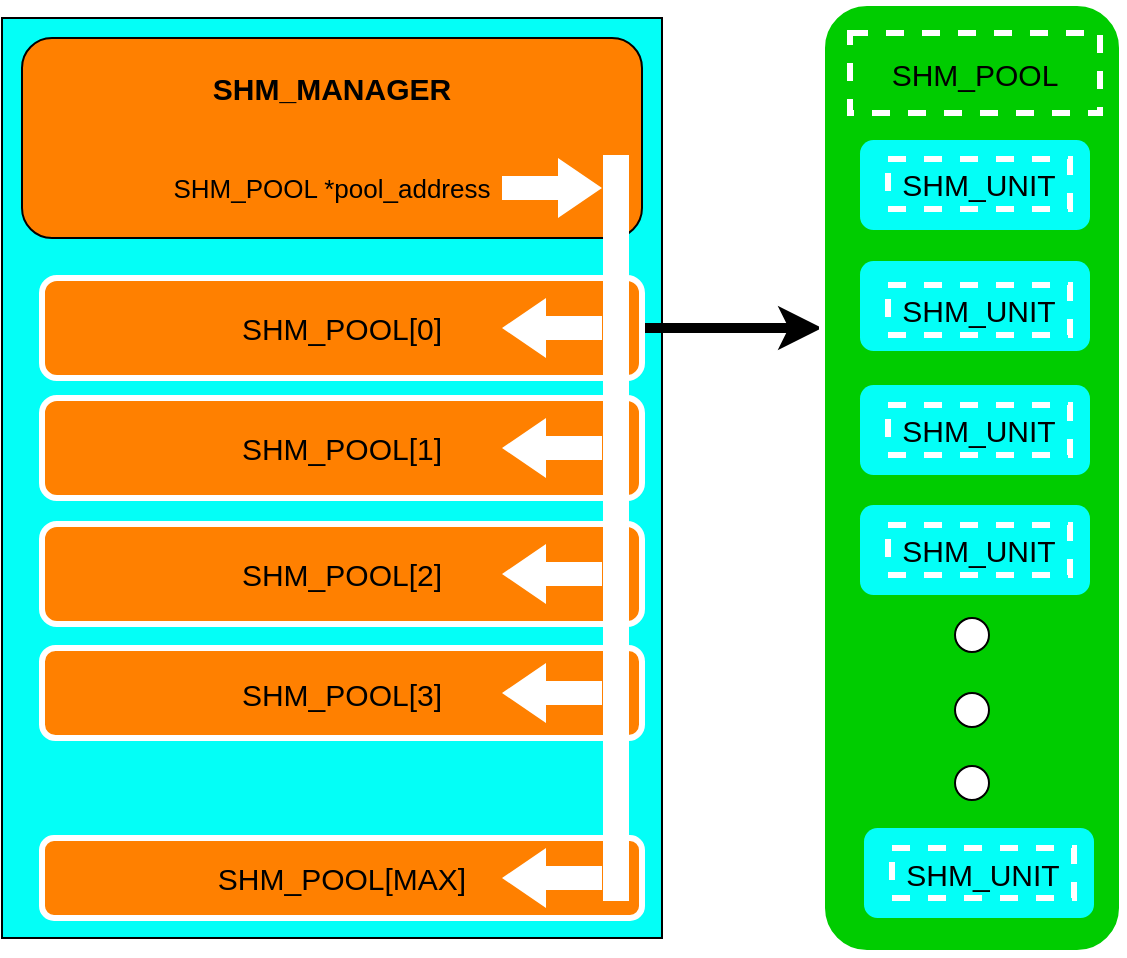<mxfile version="13.6.0" type="github">
  <diagram id="jJHw5jyAht79z7s5MV_T" name="Page-1">
    <mxGraphModel dx="1422" dy="769" grid="1" gridSize="10" guides="1" tooltips="1" connect="1" arrows="1" fold="1" page="1" pageScale="1" pageWidth="827" pageHeight="1169" math="0" shadow="0">
      <root>
        <mxCell id="0" />
        <mxCell id="1" parent="0" />
        <mxCell id="K8nx_5MiqsYPIXwrr-ue-5" value="" style="rounded=0;whiteSpace=wrap;html=1;shadow=0;glass=0;fillColor=#03FFF7;gradientColor=none;" parent="1" vertex="1">
          <mxGeometry x="90" y="130" width="330" height="460" as="geometry" />
        </mxCell>
        <mxCell id="K8nx_5MiqsYPIXwrr-ue-4" value="" style="rounded=1;whiteSpace=wrap;html=1;fillColor=#FF8000;" parent="1" vertex="1">
          <mxGeometry x="100" y="140" width="310" height="100" as="geometry" />
        </mxCell>
        <mxCell id="K8nx_5MiqsYPIXwrr-ue-6" value="SHM_MANAGER" style="rounded=0;whiteSpace=wrap;html=1;shadow=0;glass=0;fillColor=#FF8000;gradientColor=none;fontSize=15;strokeColor=none;fontStyle=1" parent="1" vertex="1">
          <mxGeometry x="155" y="150" width="200" height="30" as="geometry" />
        </mxCell>
        <mxCell id="K8nx_5MiqsYPIXwrr-ue-7" value="SHM_POOL *pool_address" style="rounded=0;whiteSpace=wrap;html=1;shadow=0;glass=0;fillColor=#FF8000;gradientColor=none;fontSize=13;strokeColor=none;" parent="1" vertex="1">
          <mxGeometry x="165" y="200" width="180" height="30" as="geometry" />
        </mxCell>
        <mxCell id="K8nx_5MiqsYPIXwrr-ue-38" style="edgeStyle=orthogonalEdgeStyle;rounded=0;orthogonalLoop=1;jettySize=auto;html=1;exitX=1;exitY=0.5;exitDx=0;exitDy=0;fontSize=15;strokeWidth=5;" parent="1" edge="1">
          <mxGeometry relative="1" as="geometry">
            <mxPoint x="410" y="287" as="sourcePoint" />
            <mxPoint x="500" y="285" as="targetPoint" />
            <Array as="points">
              <mxPoint x="410" y="285" />
            </Array>
          </mxGeometry>
        </mxCell>
        <mxCell id="K8nx_5MiqsYPIXwrr-ue-8" value="SHM_POOL[0]" style="rounded=1;whiteSpace=wrap;html=1;shadow=0;glass=0;fillColor=#FF8000;gradientColor=none;fontSize=15;strokeColor=#FFFFFF;strokeWidth=3;" parent="1" vertex="1">
          <mxGeometry x="110" y="260" width="300" height="50" as="geometry" />
        </mxCell>
        <mxCell id="K8nx_5MiqsYPIXwrr-ue-9" value="SHM_POOL[1]" style="rounded=1;whiteSpace=wrap;html=1;shadow=0;glass=0;fillColor=#FF8000;gradientColor=none;fontSize=15;strokeColor=#FFFFFF;strokeWidth=3;" parent="1" vertex="1">
          <mxGeometry x="110" y="320" width="300" height="50" as="geometry" />
        </mxCell>
        <mxCell id="K8nx_5MiqsYPIXwrr-ue-10" value="SHM_POOL[2]" style="rounded=1;whiteSpace=wrap;html=1;shadow=0;glass=0;fillColor=#FF8000;gradientColor=none;fontSize=15;strokeColor=#FFFFFF;strokeWidth=3;" parent="1" vertex="1">
          <mxGeometry x="110" y="383" width="300" height="50" as="geometry" />
        </mxCell>
        <mxCell id="K8nx_5MiqsYPIXwrr-ue-11" value="SHM_POOL[3]" style="rounded=1;whiteSpace=wrap;html=1;shadow=0;glass=0;fillColor=#FF8000;gradientColor=none;fontSize=15;strokeColor=#FFFFFF;strokeWidth=3;" parent="1" vertex="1">
          <mxGeometry x="110" y="445" width="300" height="45" as="geometry" />
        </mxCell>
        <mxCell id="K8nx_5MiqsYPIXwrr-ue-13" value="SHM_POOL[MAX]" style="rounded=1;whiteSpace=wrap;html=1;shadow=0;glass=0;fillColor=#FF8000;gradientColor=none;fontSize=15;strokeColor=#FFFFFF;strokeWidth=3;" parent="1" vertex="1">
          <mxGeometry x="110" y="540" width="300" height="40" as="geometry" />
        </mxCell>
        <mxCell id="K8nx_5MiqsYPIXwrr-ue-14" value="" style="html=1;shadow=0;dashed=0;align=center;verticalAlign=middle;shape=mxgraph.arrows2.arrow;dy=0.6;dx=22;notch=0;rounded=1;glass=0;strokeWidth=3;gradientColor=none;fontSize=15;strokeColor=none;fillColor=#FFFFFF;" parent="1" vertex="1">
          <mxGeometry x="340" y="200" width="50" height="30" as="geometry" />
        </mxCell>
        <mxCell id="K8nx_5MiqsYPIXwrr-ue-18" value="" style="rounded=0;whiteSpace=wrap;html=1;shadow=0;glass=0;strokeColor=#FFFFFF;strokeWidth=3;fillColor=#FFFFFF;gradientColor=none;fontSize=15;" parent="1" vertex="1">
          <mxGeometry x="392" y="200" width="10" height="370" as="geometry" />
        </mxCell>
        <mxCell id="K8nx_5MiqsYPIXwrr-ue-19" value="" style="html=1;shadow=0;dashed=0;align=center;verticalAlign=middle;shape=mxgraph.arrows2.arrow;dy=0.6;dx=22;notch=0;rounded=1;glass=0;strokeWidth=3;gradientColor=none;fontSize=15;strokeColor=none;fillColor=#FFFFFF;rotation=-180;" parent="1" vertex="1">
          <mxGeometry x="340" y="270" width="50" height="30" as="geometry" />
        </mxCell>
        <mxCell id="K8nx_5MiqsYPIXwrr-ue-21" value="" style="html=1;shadow=0;dashed=0;align=center;verticalAlign=middle;shape=mxgraph.arrows2.arrow;dy=0.6;dx=22;notch=0;rounded=1;glass=0;strokeWidth=3;gradientColor=none;fontSize=15;strokeColor=none;fillColor=#FFFFFF;rotation=-180;" parent="1" vertex="1">
          <mxGeometry x="340" y="330" width="50" height="30" as="geometry" />
        </mxCell>
        <mxCell id="K8nx_5MiqsYPIXwrr-ue-22" value="" style="html=1;shadow=0;dashed=0;align=center;verticalAlign=middle;shape=mxgraph.arrows2.arrow;dy=0.6;dx=22;notch=0;rounded=1;glass=0;strokeWidth=3;gradientColor=none;fontSize=15;strokeColor=none;fillColor=#FFFFFF;rotation=-180;" parent="1" vertex="1">
          <mxGeometry x="340" y="393" width="50" height="30" as="geometry" />
        </mxCell>
        <mxCell id="K8nx_5MiqsYPIXwrr-ue-23" value="" style="html=1;shadow=0;dashed=0;align=center;verticalAlign=middle;shape=mxgraph.arrows2.arrow;dy=0.6;dx=22;notch=0;rounded=1;glass=0;strokeWidth=3;gradientColor=none;fontSize=15;strokeColor=none;fillColor=#FFFFFF;rotation=-180;" parent="1" vertex="1">
          <mxGeometry x="340" y="452.5" width="50" height="30" as="geometry" />
        </mxCell>
        <mxCell id="K8nx_5MiqsYPIXwrr-ue-24" value="" style="html=1;shadow=0;dashed=0;align=center;verticalAlign=middle;shape=mxgraph.arrows2.arrow;dy=0.6;dx=22;notch=0;rounded=1;glass=0;strokeWidth=3;gradientColor=none;fontSize=15;strokeColor=none;fillColor=#FFFFFF;rotation=-180;" parent="1" vertex="1">
          <mxGeometry x="340" y="545" width="50" height="30" as="geometry" />
        </mxCell>
        <mxCell id="K8nx_5MiqsYPIXwrr-ue-26" value="" style="rounded=1;whiteSpace=wrap;html=1;shadow=0;glass=0;strokeColor=#FFFFFF;strokeWidth=3;fillColor=#00CC00;gradientColor=none;fontSize=15;" parent="1" vertex="1">
          <mxGeometry x="500" y="122.5" width="150" height="475" as="geometry" />
        </mxCell>
        <mxCell id="K8nx_5MiqsYPIXwrr-ue-27" value="SHM_POOL" style="rounded=0;whiteSpace=wrap;html=1;shadow=0;glass=0;strokeColor=#FFFFFF;strokeWidth=3;gradientColor=none;fontSize=15;fillColor=#00CC00;dashed=1;" parent="1" vertex="1">
          <mxGeometry x="514" y="137.5" width="125" height="40" as="geometry" />
        </mxCell>
        <mxCell id="K8nx_5MiqsYPIXwrr-ue-28" value="" style="rounded=1;whiteSpace=wrap;html=1;shadow=0;glass=0;gradientColor=none;fontSize=15;strokeWidth=3;fillColor=#03FFF7;strokeColor=none;" parent="1" vertex="1">
          <mxGeometry x="519" y="191" width="115" height="45" as="geometry" />
        </mxCell>
        <mxCell id="K8nx_5MiqsYPIXwrr-ue-30" value="" style="rounded=1;whiteSpace=wrap;html=1;shadow=0;glass=0;gradientColor=none;fontSize=15;strokeWidth=3;fillColor=#03FFF7;strokeColor=none;" parent="1" vertex="1">
          <mxGeometry x="519" y="251.5" width="115" height="45" as="geometry" />
        </mxCell>
        <mxCell id="K8nx_5MiqsYPIXwrr-ue-31" value="" style="rounded=1;whiteSpace=wrap;html=1;shadow=0;glass=0;gradientColor=none;fontSize=15;strokeWidth=3;fillColor=#03FFF7;strokeColor=none;" parent="1" vertex="1">
          <mxGeometry x="519" y="313.5" width="115" height="45" as="geometry" />
        </mxCell>
        <mxCell id="K8nx_5MiqsYPIXwrr-ue-32" value="" style="rounded=1;whiteSpace=wrap;html=1;shadow=0;glass=0;gradientColor=none;fontSize=15;strokeWidth=3;fillColor=#03FFF7;strokeColor=none;" parent="1" vertex="1">
          <mxGeometry x="519" y="373.5" width="115" height="45" as="geometry" />
        </mxCell>
        <mxCell id="K8nx_5MiqsYPIXwrr-ue-33" value="SHM_UNIT" style="rounded=0;whiteSpace=wrap;html=1;shadow=0;glass=0;dashed=1;strokeColor=#FFFFFF;strokeWidth=3;fillColor=#03FFF7;gradientColor=none;fontSize=15;" parent="1" vertex="1">
          <mxGeometry x="533" y="200.5" width="91" height="25" as="geometry" />
        </mxCell>
        <mxCell id="K8nx_5MiqsYPIXwrr-ue-34" value="SHM_UNIT" style="rounded=0;whiteSpace=wrap;html=1;shadow=0;glass=0;dashed=1;strokeColor=#FFFFFF;strokeWidth=3;fillColor=#03FFF7;gradientColor=none;fontSize=15;" parent="1" vertex="1">
          <mxGeometry x="533" y="263.5" width="91" height="25" as="geometry" />
        </mxCell>
        <mxCell id="K8nx_5MiqsYPIXwrr-ue-35" value="SHM_UNIT" style="rounded=0;whiteSpace=wrap;html=1;shadow=0;glass=0;dashed=1;strokeColor=#FFFFFF;strokeWidth=3;fillColor=#03FFF7;gradientColor=none;fontSize=15;" parent="1" vertex="1">
          <mxGeometry x="533" y="263.5" width="91" height="25" as="geometry" />
        </mxCell>
        <mxCell id="K8nx_5MiqsYPIXwrr-ue-36" value="SHM_UNIT" style="rounded=0;whiteSpace=wrap;html=1;shadow=0;glass=0;dashed=1;strokeColor=#FFFFFF;strokeWidth=3;fillColor=#03FFF7;gradientColor=none;fontSize=15;" parent="1" vertex="1">
          <mxGeometry x="533" y="323.5" width="91" height="25" as="geometry" />
        </mxCell>
        <mxCell id="K8nx_5MiqsYPIXwrr-ue-37" value="SHM_UNIT" style="rounded=0;whiteSpace=wrap;html=1;shadow=0;glass=0;dashed=1;strokeColor=#FFFFFF;strokeWidth=3;fillColor=#03FFF7;gradientColor=none;fontSize=15;" parent="1" vertex="1">
          <mxGeometry x="533" y="383.5" width="91" height="25" as="geometry" />
        </mxCell>
        <mxCell id="MTjaTTZQMkfQwHSEPw2n-4" value="" style="rounded=1;whiteSpace=wrap;html=1;shadow=0;glass=0;gradientColor=none;fontSize=15;strokeWidth=3;fillColor=#03FFF7;strokeColor=none;" vertex="1" parent="1">
          <mxGeometry x="521" y="535" width="115" height="45" as="geometry" />
        </mxCell>
        <mxCell id="MTjaTTZQMkfQwHSEPw2n-5" value="SHM_UNIT" style="rounded=0;whiteSpace=wrap;html=1;shadow=0;glass=0;dashed=1;strokeColor=#FFFFFF;strokeWidth=3;fillColor=#03FFF7;gradientColor=none;fontSize=15;" vertex="1" parent="1">
          <mxGeometry x="535" y="545" width="91" height="25" as="geometry" />
        </mxCell>
        <mxCell id="MTjaTTZQMkfQwHSEPw2n-7" value="" style="ellipse;whiteSpace=wrap;html=1;aspect=fixed;" vertex="1" parent="1">
          <mxGeometry x="566.5" y="430" width="17" height="17" as="geometry" />
        </mxCell>
        <mxCell id="MTjaTTZQMkfQwHSEPw2n-8" value="" style="ellipse;whiteSpace=wrap;html=1;aspect=fixed;" vertex="1" parent="1">
          <mxGeometry x="566.5" y="467.5" width="17" height="17" as="geometry" />
        </mxCell>
        <mxCell id="MTjaTTZQMkfQwHSEPw2n-9" value="" style="ellipse;whiteSpace=wrap;html=1;aspect=fixed;" vertex="1" parent="1">
          <mxGeometry x="566.5" y="504" width="17" height="17" as="geometry" />
        </mxCell>
      </root>
    </mxGraphModel>
  </diagram>
</mxfile>
